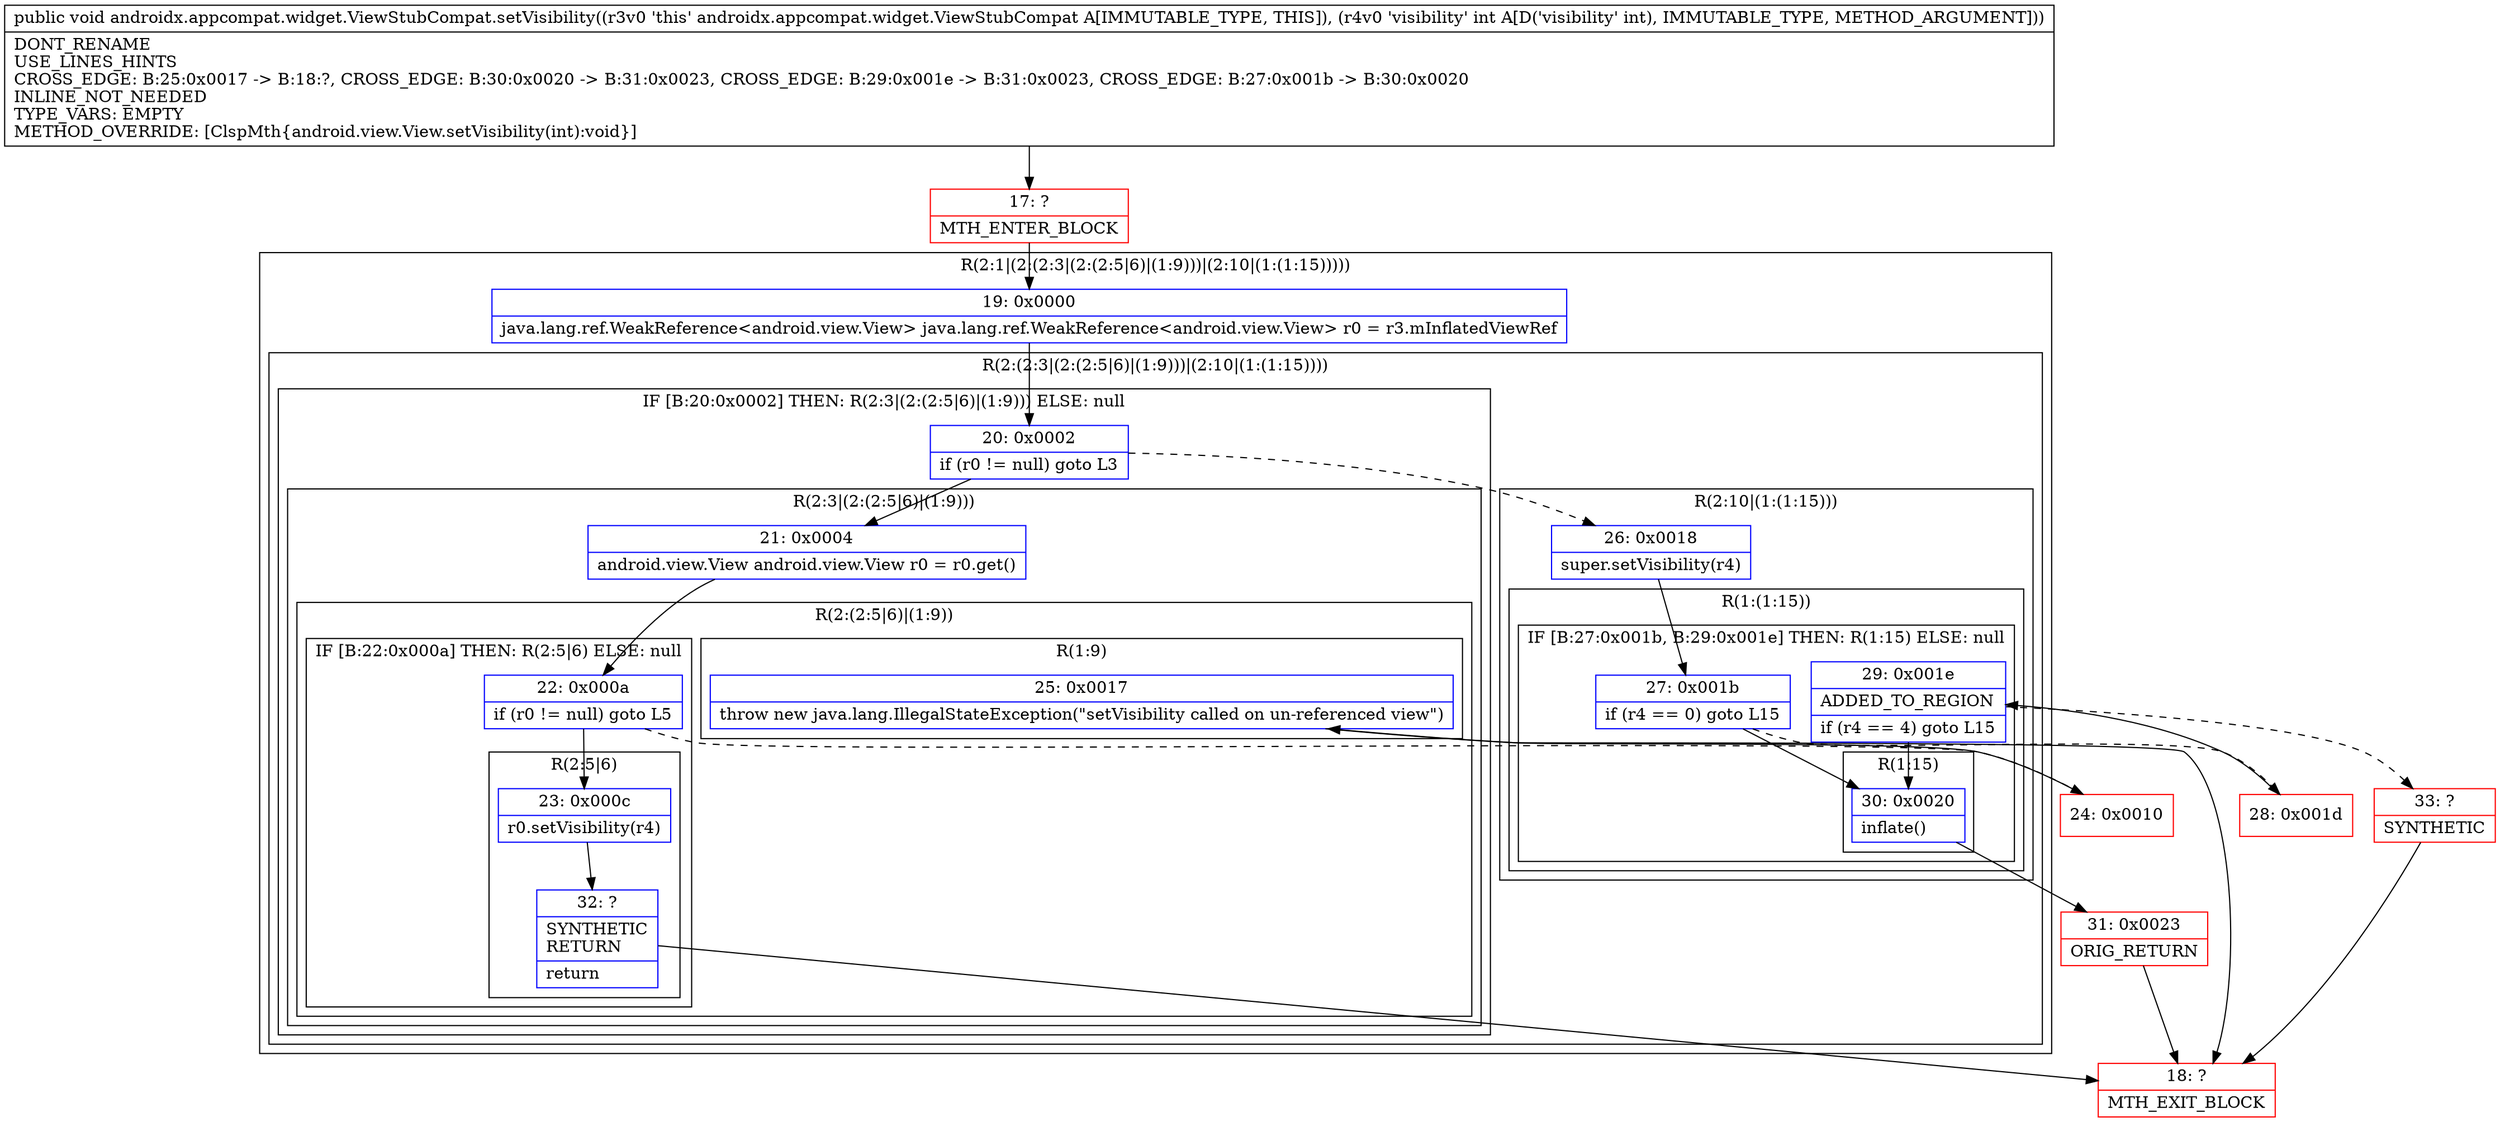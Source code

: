 digraph "CFG forandroidx.appcompat.widget.ViewStubCompat.setVisibility(I)V" {
subgraph cluster_Region_874851852 {
label = "R(2:1|(2:(2:3|(2:(2:5|6)|(1:9)))|(2:10|(1:(1:15)))))";
node [shape=record,color=blue];
Node_19 [shape=record,label="{19\:\ 0x0000|java.lang.ref.WeakReference\<android.view.View\> java.lang.ref.WeakReference\<android.view.View\> r0 = r3.mInflatedViewRef\l}"];
subgraph cluster_Region_1696230309 {
label = "R(2:(2:3|(2:(2:5|6)|(1:9)))|(2:10|(1:(1:15))))";
node [shape=record,color=blue];
subgraph cluster_IfRegion_535577739 {
label = "IF [B:20:0x0002] THEN: R(2:3|(2:(2:5|6)|(1:9))) ELSE: null";
node [shape=record,color=blue];
Node_20 [shape=record,label="{20\:\ 0x0002|if (r0 != null) goto L3\l}"];
subgraph cluster_Region_1289808086 {
label = "R(2:3|(2:(2:5|6)|(1:9)))";
node [shape=record,color=blue];
Node_21 [shape=record,label="{21\:\ 0x0004|android.view.View android.view.View r0 = r0.get()\l}"];
subgraph cluster_Region_914550100 {
label = "R(2:(2:5|6)|(1:9))";
node [shape=record,color=blue];
subgraph cluster_IfRegion_823176021 {
label = "IF [B:22:0x000a] THEN: R(2:5|6) ELSE: null";
node [shape=record,color=blue];
Node_22 [shape=record,label="{22\:\ 0x000a|if (r0 != null) goto L5\l}"];
subgraph cluster_Region_744007221 {
label = "R(2:5|6)";
node [shape=record,color=blue];
Node_23 [shape=record,label="{23\:\ 0x000c|r0.setVisibility(r4)\l}"];
Node_32 [shape=record,label="{32\:\ ?|SYNTHETIC\lRETURN\l|return\l}"];
}
}
subgraph cluster_Region_1438019735 {
label = "R(1:9)";
node [shape=record,color=blue];
Node_25 [shape=record,label="{25\:\ 0x0017|throw new java.lang.IllegalStateException(\"setVisibility called on un\-referenced view\")\l}"];
}
}
}
}
subgraph cluster_Region_913746 {
label = "R(2:10|(1:(1:15)))";
node [shape=record,color=blue];
Node_26 [shape=record,label="{26\:\ 0x0018|super.setVisibility(r4)\l}"];
subgraph cluster_Region_922543541 {
label = "R(1:(1:15))";
node [shape=record,color=blue];
subgraph cluster_IfRegion_397756019 {
label = "IF [B:27:0x001b, B:29:0x001e] THEN: R(1:15) ELSE: null";
node [shape=record,color=blue];
Node_27 [shape=record,label="{27\:\ 0x001b|if (r4 == 0) goto L15\l}"];
Node_29 [shape=record,label="{29\:\ 0x001e|ADDED_TO_REGION\l|if (r4 == 4) goto L15\l}"];
subgraph cluster_Region_1902227162 {
label = "R(1:15)";
node [shape=record,color=blue];
Node_30 [shape=record,label="{30\:\ 0x0020|inflate()\l}"];
}
}
}
}
}
}
Node_17 [shape=record,color=red,label="{17\:\ ?|MTH_ENTER_BLOCK\l}"];
Node_18 [shape=record,color=red,label="{18\:\ ?|MTH_EXIT_BLOCK\l}"];
Node_24 [shape=record,color=red,label="{24\:\ 0x0010}"];
Node_28 [shape=record,color=red,label="{28\:\ 0x001d}"];
Node_33 [shape=record,color=red,label="{33\:\ ?|SYNTHETIC\l}"];
Node_31 [shape=record,color=red,label="{31\:\ 0x0023|ORIG_RETURN\l}"];
MethodNode[shape=record,label="{public void androidx.appcompat.widget.ViewStubCompat.setVisibility((r3v0 'this' androidx.appcompat.widget.ViewStubCompat A[IMMUTABLE_TYPE, THIS]), (r4v0 'visibility' int A[D('visibility' int), IMMUTABLE_TYPE, METHOD_ARGUMENT]))  | DONT_RENAME\lUSE_LINES_HINTS\lCROSS_EDGE: B:25:0x0017 \-\> B:18:?, CROSS_EDGE: B:30:0x0020 \-\> B:31:0x0023, CROSS_EDGE: B:29:0x001e \-\> B:31:0x0023, CROSS_EDGE: B:27:0x001b \-\> B:30:0x0020\lINLINE_NOT_NEEDED\lTYPE_VARS: EMPTY\lMETHOD_OVERRIDE: [ClspMth\{android.view.View.setVisibility(int):void\}]\l}"];
MethodNode -> Node_17;Node_19 -> Node_20;
Node_20 -> Node_21;
Node_20 -> Node_26[style=dashed];
Node_21 -> Node_22;
Node_22 -> Node_23;
Node_22 -> Node_24[style=dashed];
Node_23 -> Node_32;
Node_32 -> Node_18;
Node_25 -> Node_18;
Node_26 -> Node_27;
Node_27 -> Node_28[style=dashed];
Node_27 -> Node_30;
Node_29 -> Node_30;
Node_29 -> Node_33[style=dashed];
Node_30 -> Node_31;
Node_17 -> Node_19;
Node_24 -> Node_25;
Node_28 -> Node_29;
Node_33 -> Node_18;
Node_31 -> Node_18;
}

